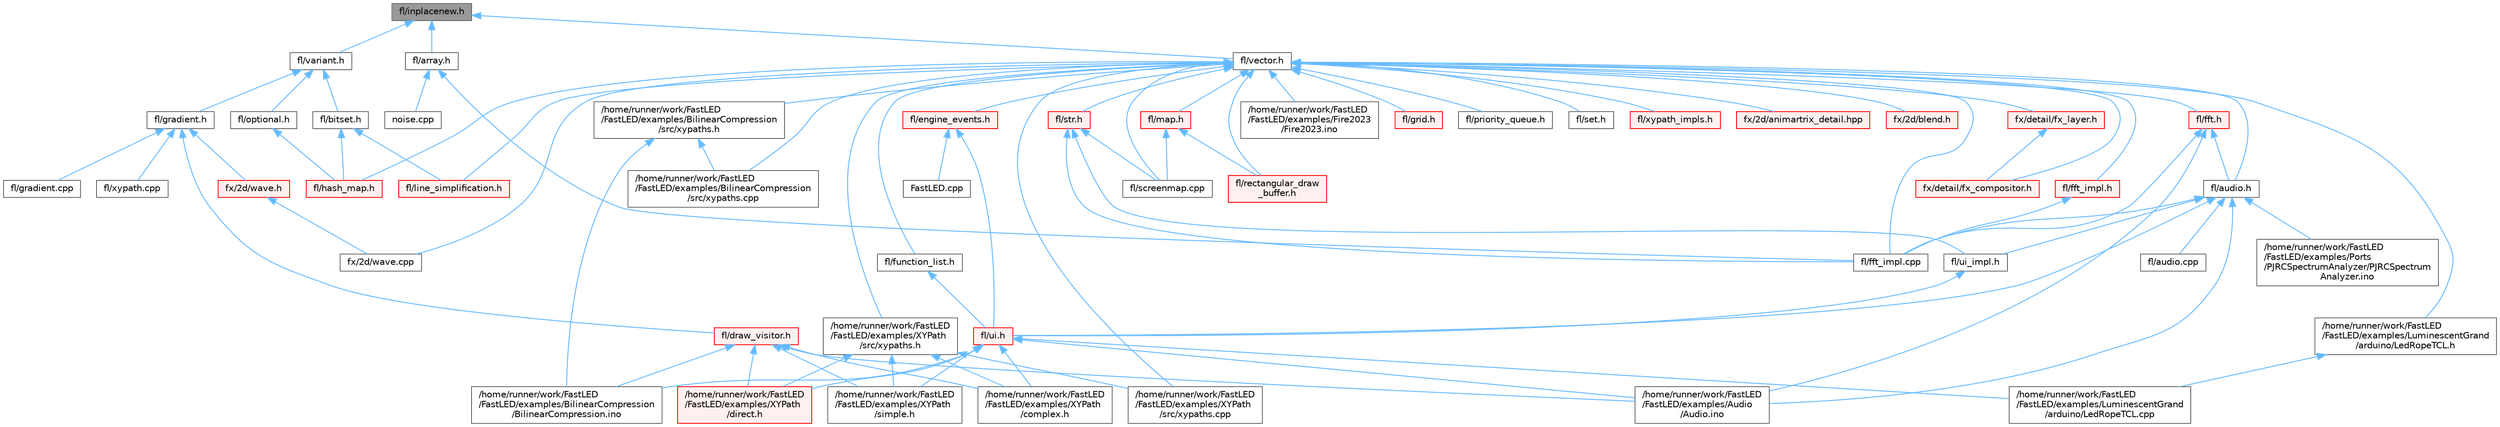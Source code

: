 digraph "fl/inplacenew.h"
{
 // INTERACTIVE_SVG=YES
 // LATEX_PDF_SIZE
  bgcolor="transparent";
  edge [fontname=Helvetica,fontsize=10,labelfontname=Helvetica,labelfontsize=10];
  node [fontname=Helvetica,fontsize=10,shape=box,height=0.2,width=0.4];
  Node1 [id="Node000001",label="fl/inplacenew.h",height=0.2,width=0.4,color="gray40", fillcolor="grey60", style="filled", fontcolor="black",tooltip=" "];
  Node1 -> Node2 [id="edge1_Node000001_Node000002",dir="back",color="steelblue1",style="solid",tooltip=" "];
  Node2 [id="Node000002",label="fl/array.h",height=0.2,width=0.4,color="grey40", fillcolor="white", style="filled",URL="$db/d63/array_8h.html",tooltip=" "];
  Node2 -> Node3 [id="edge2_Node000002_Node000003",dir="back",color="steelblue1",style="solid",tooltip=" "];
  Node3 [id="Node000003",label="fl/fft_impl.cpp",height=0.2,width=0.4,color="grey40", fillcolor="white", style="filled",URL="$d1/dff/fft__impl_8cpp.html",tooltip=" "];
  Node2 -> Node4 [id="edge3_Node000002_Node000004",dir="back",color="steelblue1",style="solid",tooltip=" "];
  Node4 [id="Node000004",label="noise.cpp",height=0.2,width=0.4,color="grey40", fillcolor="white", style="filled",URL="$d6/de8/noise_8cpp.html",tooltip="Functions to generate and fill arrays with noise."];
  Node1 -> Node5 [id="edge4_Node000001_Node000005",dir="back",color="steelblue1",style="solid",tooltip=" "];
  Node5 [id="Node000005",label="fl/variant.h",height=0.2,width=0.4,color="grey40", fillcolor="white", style="filled",URL="$d6/d10/variant_8h.html",tooltip=" "];
  Node5 -> Node6 [id="edge5_Node000005_Node000006",dir="back",color="steelblue1",style="solid",tooltip=" "];
  Node6 [id="Node000006",label="fl/bitset.h",height=0.2,width=0.4,color="grey40", fillcolor="white", style="filled",URL="$d1/d69/bitset_8h.html",tooltip=" "];
  Node6 -> Node7 [id="edge6_Node000006_Node000007",dir="back",color="steelblue1",style="solid",tooltip=" "];
  Node7 [id="Node000007",label="fl/hash_map.h",height=0.2,width=0.4,color="red", fillcolor="#FFF0F0", style="filled",URL="$d6/d13/hash__map_8h.html",tooltip=" "];
  Node6 -> Node28 [id="edge7_Node000006_Node000028",dir="back",color="steelblue1",style="solid",tooltip=" "];
  Node28 [id="Node000028",label="fl/line_simplification.h",height=0.2,width=0.4,color="red", fillcolor="#FFF0F0", style="filled",URL="$d8/da7/line__simplification_8h.html",tooltip=" "];
  Node5 -> Node30 [id="edge8_Node000005_Node000030",dir="back",color="steelblue1",style="solid",tooltip=" "];
  Node30 [id="Node000030",label="fl/gradient.h",height=0.2,width=0.4,color="grey40", fillcolor="white", style="filled",URL="$db/dfe/gradient_8h.html",tooltip=" "];
  Node30 -> Node31 [id="edge9_Node000030_Node000031",dir="back",color="steelblue1",style="solid",tooltip=" "];
  Node31 [id="Node000031",label="fl/draw_visitor.h",height=0.2,width=0.4,color="red", fillcolor="#FFF0F0", style="filled",URL="$d0/d4f/draw__visitor_8h.html",tooltip=" "];
  Node31 -> Node14 [id="edge10_Node000031_Node000014",dir="back",color="steelblue1",style="solid",tooltip=" "];
  Node14 [id="Node000014",label="/home/runner/work/FastLED\l/FastLED/examples/Audio\l/Audio.ino",height=0.2,width=0.4,color="grey40", fillcolor="white", style="filled",URL="$dc/d5d/_audio_8ino.html",tooltip=" "];
  Node31 -> Node15 [id="edge11_Node000031_Node000015",dir="back",color="steelblue1",style="solid",tooltip=" "];
  Node15 [id="Node000015",label="/home/runner/work/FastLED\l/FastLED/examples/BilinearCompression\l/BilinearCompression.ino",height=0.2,width=0.4,color="grey40", fillcolor="white", style="filled",URL="$da/d05/_bilinear_compression_8ino.html",tooltip=" "];
  Node31 -> Node18 [id="edge12_Node000031_Node000018",dir="back",color="steelblue1",style="solid",tooltip=" "];
  Node18 [id="Node000018",label="/home/runner/work/FastLED\l/FastLED/examples/XYPath\l/complex.h",height=0.2,width=0.4,color="grey40", fillcolor="white", style="filled",URL="$d7/d3b/complex_8h.html",tooltip=" "];
  Node31 -> Node19 [id="edge13_Node000031_Node000019",dir="back",color="steelblue1",style="solid",tooltip=" "];
  Node19 [id="Node000019",label="/home/runner/work/FastLED\l/FastLED/examples/XYPath\l/direct.h",height=0.2,width=0.4,color="red", fillcolor="#FFF0F0", style="filled",URL="$d6/daf/direct_8h.html",tooltip=" "];
  Node31 -> Node21 [id="edge14_Node000031_Node000021",dir="back",color="steelblue1",style="solid",tooltip=" "];
  Node21 [id="Node000021",label="/home/runner/work/FastLED\l/FastLED/examples/XYPath\l/simple.h",height=0.2,width=0.4,color="grey40", fillcolor="white", style="filled",URL="$d8/d14/simple_8h.html",tooltip=" "];
  Node30 -> Node32 [id="edge15_Node000030_Node000032",dir="back",color="steelblue1",style="solid",tooltip=" "];
  Node32 [id="Node000032",label="fl/gradient.cpp",height=0.2,width=0.4,color="grey40", fillcolor="white", style="filled",URL="$d3/d77/gradient_8cpp.html",tooltip=" "];
  Node30 -> Node25 [id="edge16_Node000030_Node000025",dir="back",color="steelblue1",style="solid",tooltip=" "];
  Node25 [id="Node000025",label="fl/xypath.cpp",height=0.2,width=0.4,color="grey40", fillcolor="white", style="filled",URL="$d4/d78/xypath_8cpp.html",tooltip=" "];
  Node30 -> Node33 [id="edge17_Node000030_Node000033",dir="back",color="steelblue1",style="solid",tooltip=" "];
  Node33 [id="Node000033",label="fx/2d/wave.h",height=0.2,width=0.4,color="red", fillcolor="#FFF0F0", style="filled",URL="$de/de9/src_2fx_22d_2wave_8h.html",tooltip=" "];
  Node33 -> Node36 [id="edge18_Node000033_Node000036",dir="back",color="steelblue1",style="solid",tooltip=" "];
  Node36 [id="Node000036",label="fx/2d/wave.cpp",height=0.2,width=0.4,color="grey40", fillcolor="white", style="filled",URL="$d4/d7c/src_2fx_22d_2wave_8cpp.html",tooltip=" "];
  Node5 -> Node37 [id="edge19_Node000005_Node000037",dir="back",color="steelblue1",style="solid",tooltip=" "];
  Node37 [id="Node000037",label="fl/optional.h",height=0.2,width=0.4,color="grey40", fillcolor="white", style="filled",URL="$dc/d62/optional_8h.html",tooltip=" "];
  Node37 -> Node7 [id="edge20_Node000037_Node000007",dir="back",color="steelblue1",style="solid",tooltip=" "];
  Node1 -> Node38 [id="edge21_Node000001_Node000038",dir="back",color="steelblue1",style="solid",tooltip=" "];
  Node38 [id="Node000038",label="fl/vector.h",height=0.2,width=0.4,color="grey40", fillcolor="white", style="filled",URL="$d6/d68/vector_8h.html",tooltip=" "];
  Node38 -> Node39 [id="edge22_Node000038_Node000039",dir="back",color="steelblue1",style="solid",tooltip=" "];
  Node39 [id="Node000039",label="/home/runner/work/FastLED\l/FastLED/examples/BilinearCompression\l/src/xypaths.cpp",height=0.2,width=0.4,color="grey40", fillcolor="white", style="filled",URL="$d4/dda/_bilinear_compression_2src_2xypaths_8cpp.html",tooltip=" "];
  Node38 -> Node40 [id="edge23_Node000038_Node000040",dir="back",color="steelblue1",style="solid",tooltip=" "];
  Node40 [id="Node000040",label="/home/runner/work/FastLED\l/FastLED/examples/BilinearCompression\l/src/xypaths.h",height=0.2,width=0.4,color="grey40", fillcolor="white", style="filled",URL="$dd/d43/_bilinear_compression_2src_2xypaths_8h.html",tooltip=" "];
  Node40 -> Node15 [id="edge24_Node000040_Node000015",dir="back",color="steelblue1",style="solid",tooltip=" "];
  Node40 -> Node39 [id="edge25_Node000040_Node000039",dir="back",color="steelblue1",style="solid",tooltip=" "];
  Node38 -> Node41 [id="edge26_Node000038_Node000041",dir="back",color="steelblue1",style="solid",tooltip=" "];
  Node41 [id="Node000041",label="/home/runner/work/FastLED\l/FastLED/examples/Fire2023\l/Fire2023.ino",height=0.2,width=0.4,color="grey40", fillcolor="white", style="filled",URL="$d8/d2c/_fire2023_8ino.html",tooltip=" "];
  Node38 -> Node42 [id="edge27_Node000038_Node000042",dir="back",color="steelblue1",style="solid",tooltip=" "];
  Node42 [id="Node000042",label="/home/runner/work/FastLED\l/FastLED/examples/LuminescentGrand\l/arduino/LedRopeTCL.h",height=0.2,width=0.4,color="grey40", fillcolor="white", style="filled",URL="$d9/d7e/_led_rope_t_c_l_8h.html",tooltip=" "];
  Node42 -> Node43 [id="edge28_Node000042_Node000043",dir="back",color="steelblue1",style="solid",tooltip=" "];
  Node43 [id="Node000043",label="/home/runner/work/FastLED\l/FastLED/examples/LuminescentGrand\l/arduino/LedRopeTCL.cpp",height=0.2,width=0.4,color="grey40", fillcolor="white", style="filled",URL="$d6/dc9/_led_rope_t_c_l_8cpp.html",tooltip=" "];
  Node38 -> Node44 [id="edge29_Node000038_Node000044",dir="back",color="steelblue1",style="solid",tooltip=" "];
  Node44 [id="Node000044",label="/home/runner/work/FastLED\l/FastLED/examples/XYPath\l/src/xypaths.cpp",height=0.2,width=0.4,color="grey40", fillcolor="white", style="filled",URL="$d8/d55/_x_y_path_2src_2xypaths_8cpp.html",tooltip=" "];
  Node38 -> Node45 [id="edge30_Node000038_Node000045",dir="back",color="steelblue1",style="solid",tooltip=" "];
  Node45 [id="Node000045",label="/home/runner/work/FastLED\l/FastLED/examples/XYPath\l/src/xypaths.h",height=0.2,width=0.4,color="grey40", fillcolor="white", style="filled",URL="$d7/d5e/_x_y_path_2src_2xypaths_8h.html",tooltip=" "];
  Node45 -> Node18 [id="edge31_Node000045_Node000018",dir="back",color="steelblue1",style="solid",tooltip=" "];
  Node45 -> Node19 [id="edge32_Node000045_Node000019",dir="back",color="steelblue1",style="solid",tooltip=" "];
  Node45 -> Node21 [id="edge33_Node000045_Node000021",dir="back",color="steelblue1",style="solid",tooltip=" "];
  Node45 -> Node44 [id="edge34_Node000045_Node000044",dir="back",color="steelblue1",style="solid",tooltip=" "];
  Node38 -> Node46 [id="edge35_Node000038_Node000046",dir="back",color="steelblue1",style="solid",tooltip=" "];
  Node46 [id="Node000046",label="fl/audio.h",height=0.2,width=0.4,color="grey40", fillcolor="white", style="filled",URL="$da/d09/audio_8h.html",tooltip=" "];
  Node46 -> Node14 [id="edge36_Node000046_Node000014",dir="back",color="steelblue1",style="solid",tooltip=" "];
  Node46 -> Node47 [id="edge37_Node000046_Node000047",dir="back",color="steelblue1",style="solid",tooltip=" "];
  Node47 [id="Node000047",label="/home/runner/work/FastLED\l/FastLED/examples/Ports\l/PJRCSpectrumAnalyzer/PJRCSpectrum\lAnalyzer.ino",height=0.2,width=0.4,color="grey40", fillcolor="white", style="filled",URL="$d7/dfa/_p_j_r_c_spectrum_analyzer_8ino.html",tooltip="Creates an impressive LED light show to music input on the Teensy."];
  Node46 -> Node48 [id="edge38_Node000046_Node000048",dir="back",color="steelblue1",style="solid",tooltip=" "];
  Node48 [id="Node000048",label="fl/audio.cpp",height=0.2,width=0.4,color="grey40", fillcolor="white", style="filled",URL="$d1/ddc/audio_8cpp.html",tooltip=" "];
  Node46 -> Node3 [id="edge39_Node000046_Node000003",dir="back",color="steelblue1",style="solid",tooltip=" "];
  Node46 -> Node49 [id="edge40_Node000046_Node000049",dir="back",color="steelblue1",style="solid",tooltip=" "];
  Node49 [id="Node000049",label="fl/ui.h",height=0.2,width=0.4,color="red", fillcolor="#FFF0F0", style="filled",URL="$d9/d3b/ui_8h.html",tooltip=" "];
  Node49 -> Node14 [id="edge41_Node000049_Node000014",dir="back",color="steelblue1",style="solid",tooltip=" "];
  Node49 -> Node15 [id="edge42_Node000049_Node000015",dir="back",color="steelblue1",style="solid",tooltip=" "];
  Node49 -> Node43 [id="edge43_Node000049_Node000043",dir="back",color="steelblue1",style="solid",tooltip=" "];
  Node49 -> Node18 [id="edge44_Node000049_Node000018",dir="back",color="steelblue1",style="solid",tooltip=" "];
  Node49 -> Node19 [id="edge45_Node000049_Node000019",dir="back",color="steelblue1",style="solid",tooltip=" "];
  Node49 -> Node21 [id="edge46_Node000049_Node000021",dir="back",color="steelblue1",style="solid",tooltip=" "];
  Node46 -> Node69 [id="edge47_Node000046_Node000069",dir="back",color="steelblue1",style="solid",tooltip=" "];
  Node69 [id="Node000069",label="fl/ui_impl.h",height=0.2,width=0.4,color="grey40", fillcolor="white", style="filled",URL="$d6/dc0/ui__impl_8h.html",tooltip=" "];
  Node69 -> Node49 [id="edge48_Node000069_Node000049",dir="back",color="steelblue1",style="solid",tooltip=" "];
  Node38 -> Node70 [id="edge49_Node000038_Node000070",dir="back",color="steelblue1",style="solid",tooltip=" "];
  Node70 [id="Node000070",label="fl/engine_events.h",height=0.2,width=0.4,color="red", fillcolor="#FFF0F0", style="filled",URL="$db/dc0/engine__events_8h.html",tooltip=" "];
  Node70 -> Node71 [id="edge50_Node000070_Node000071",dir="back",color="steelblue1",style="solid",tooltip=" "];
  Node71 [id="Node000071",label="FastLED.cpp",height=0.2,width=0.4,color="grey40", fillcolor="white", style="filled",URL="$d6/dda/_fast_l_e_d_8cpp.html",tooltip="Central source file for FastLED, implements the CFastLED class/object."];
  Node70 -> Node49 [id="edge51_Node000070_Node000049",dir="back",color="steelblue1",style="solid",tooltip=" "];
  Node38 -> Node175 [id="edge52_Node000038_Node000175",dir="back",color="steelblue1",style="solid",tooltip=" "];
  Node175 [id="Node000175",label="fl/fft.h",height=0.2,width=0.4,color="red", fillcolor="#FFF0F0", style="filled",URL="$d7/d76/fft_8h.html",tooltip=" "];
  Node175 -> Node14 [id="edge53_Node000175_Node000014",dir="back",color="steelblue1",style="solid",tooltip=" "];
  Node175 -> Node46 [id="edge54_Node000175_Node000046",dir="back",color="steelblue1",style="solid",tooltip=" "];
  Node175 -> Node3 [id="edge55_Node000175_Node000003",dir="back",color="steelblue1",style="solid",tooltip=" "];
  Node38 -> Node3 [id="edge56_Node000038_Node000003",dir="back",color="steelblue1",style="solid",tooltip=" "];
  Node38 -> Node10 [id="edge57_Node000038_Node000010",dir="back",color="steelblue1",style="solid",tooltip=" "];
  Node10 [id="Node000010",label="fl/fft_impl.h",height=0.2,width=0.4,color="red", fillcolor="#FFF0F0", style="filled",URL="$df/d73/fft__impl_8h.html",tooltip=" "];
  Node10 -> Node3 [id="edge58_Node000010_Node000003",dir="back",color="steelblue1",style="solid",tooltip=" "];
  Node38 -> Node177 [id="edge59_Node000038_Node000177",dir="back",color="steelblue1",style="solid",tooltip=" "];
  Node177 [id="Node000177",label="fl/function_list.h",height=0.2,width=0.4,color="grey40", fillcolor="white", style="filled",URL="$d0/d64/function__list_8h.html",tooltip=" "];
  Node177 -> Node49 [id="edge60_Node000177_Node000049",dir="back",color="steelblue1",style="solid",tooltip=" "];
  Node38 -> Node178 [id="edge61_Node000038_Node000178",dir="back",color="steelblue1",style="solid",tooltip=" "];
  Node178 [id="Node000178",label="fl/grid.h",height=0.2,width=0.4,color="red", fillcolor="#FFF0F0", style="filled",URL="$da/d15/grid_8h.html",tooltip=" "];
  Node38 -> Node7 [id="edge62_Node000038_Node000007",dir="back",color="steelblue1",style="solid",tooltip=" "];
  Node38 -> Node28 [id="edge63_Node000038_Node000028",dir="back",color="steelblue1",style="solid",tooltip=" "];
  Node38 -> Node181 [id="edge64_Node000038_Node000181",dir="back",color="steelblue1",style="solid",tooltip=" "];
  Node181 [id="Node000181",label="fl/map.h",height=0.2,width=0.4,color="red", fillcolor="#FFF0F0", style="filled",URL="$dc/db7/map_8h.html",tooltip=" "];
  Node181 -> Node182 [id="edge65_Node000181_Node000182",dir="back",color="steelblue1",style="solid",tooltip=" "];
  Node182 [id="Node000182",label="fl/rectangular_draw\l_buffer.h",height=0.2,width=0.4,color="red", fillcolor="#FFF0F0", style="filled",URL="$d9/df3/rectangular__draw__buffer_8h.html",tooltip=" "];
  Node181 -> Node184 [id="edge66_Node000181_Node000184",dir="back",color="steelblue1",style="solid",tooltip=" "];
  Node184 [id="Node000184",label="fl/screenmap.cpp",height=0.2,width=0.4,color="grey40", fillcolor="white", style="filled",URL="$d9/d6f/screenmap_8cpp.html",tooltip=" "];
  Node38 -> Node193 [id="edge67_Node000038_Node000193",dir="back",color="steelblue1",style="solid",tooltip=" "];
  Node193 [id="Node000193",label="fl/priority_queue.h",height=0.2,width=0.4,color="grey40", fillcolor="white", style="filled",URL="$d4/da1/priority__queue_8h.html",tooltip=" "];
  Node38 -> Node182 [id="edge68_Node000038_Node000182",dir="back",color="steelblue1",style="solid",tooltip=" "];
  Node38 -> Node184 [id="edge69_Node000038_Node000184",dir="back",color="steelblue1",style="solid",tooltip=" "];
  Node38 -> Node194 [id="edge70_Node000038_Node000194",dir="back",color="steelblue1",style="solid",tooltip=" "];
  Node194 [id="Node000194",label="fl/set.h",height=0.2,width=0.4,color="grey40", fillcolor="white", style="filled",URL="$d4/d13/set_8h.html",tooltip=" "];
  Node38 -> Node195 [id="edge71_Node000038_Node000195",dir="back",color="steelblue1",style="solid",tooltip=" "];
  Node195 [id="Node000195",label="fl/str.h",height=0.2,width=0.4,color="red", fillcolor="#FFF0F0", style="filled",URL="$d1/d93/str_8h.html",tooltip=" "];
  Node195 -> Node3 [id="edge72_Node000195_Node000003",dir="back",color="steelblue1",style="solid",tooltip=" "];
  Node195 -> Node184 [id="edge73_Node000195_Node000184",dir="back",color="steelblue1",style="solid",tooltip=" "];
  Node195 -> Node69 [id="edge74_Node000195_Node000069",dir="back",color="steelblue1",style="solid",tooltip=" "];
  Node38 -> Node212 [id="edge75_Node000038_Node000212",dir="back",color="steelblue1",style="solid",tooltip=" "];
  Node212 [id="Node000212",label="fl/xypath_impls.h",height=0.2,width=0.4,color="red", fillcolor="#FFF0F0", style="filled",URL="$d8/d5f/xypath__impls_8h.html",tooltip=" "];
  Node38 -> Node260 [id="edge76_Node000038_Node000260",dir="back",color="steelblue1",style="solid",tooltip=" "];
  Node260 [id="Node000260",label="fx/2d/animartrix_detail.hpp",height=0.2,width=0.4,color="red", fillcolor="#FFF0F0", style="filled",URL="$d3/d3b/animartrix__detail_8hpp.html",tooltip=" "];
  Node38 -> Node232 [id="edge77_Node000038_Node000232",dir="back",color="steelblue1",style="solid",tooltip=" "];
  Node232 [id="Node000232",label="fx/2d/blend.h",height=0.2,width=0.4,color="red", fillcolor="#FFF0F0", style="filled",URL="$d8/d4e/blend_8h.html",tooltip=" "];
  Node38 -> Node36 [id="edge78_Node000038_Node000036",dir="back",color="steelblue1",style="solid",tooltip=" "];
  Node38 -> Node236 [id="edge79_Node000038_Node000236",dir="back",color="steelblue1",style="solid",tooltip=" "];
  Node236 [id="Node000236",label="fx/detail/fx_compositor.h",height=0.2,width=0.4,color="red", fillcolor="#FFF0F0", style="filled",URL="$d5/d6b/fx__compositor_8h.html",tooltip=" "];
  Node38 -> Node235 [id="edge80_Node000038_Node000235",dir="back",color="steelblue1",style="solid",tooltip=" "];
  Node235 [id="Node000235",label="fx/detail/fx_layer.h",height=0.2,width=0.4,color="red", fillcolor="#FFF0F0", style="filled",URL="$d7/d2f/fx__layer_8h.html",tooltip=" "];
  Node235 -> Node236 [id="edge81_Node000235_Node000236",dir="back",color="steelblue1",style="solid",tooltip=" "];
}
